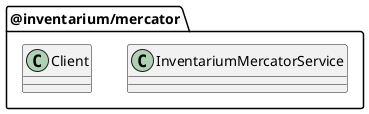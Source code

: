 @startuml
package "@inventarium/mercator" as inventariumMercator {

  class "InventariumMercatorService" as inventariumMercatorServiceClass {}

  class "Client" as client { }
}

@enduml
